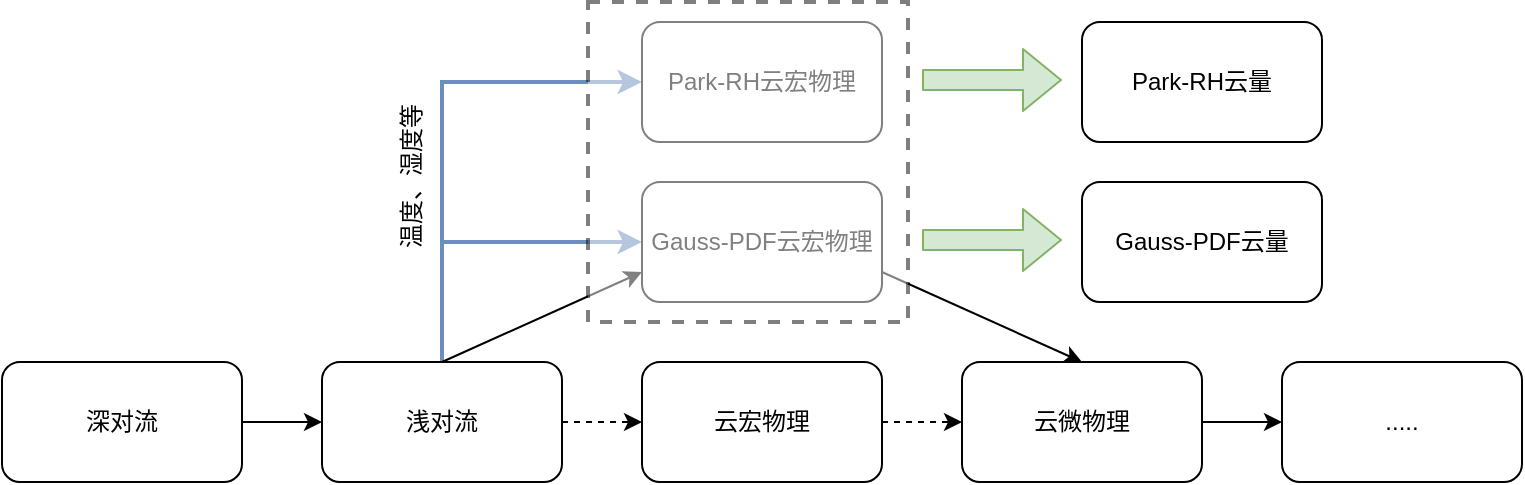 <mxfile version="10.6.7" type="github"><diagram id="OAbY4JHSTUtROWgU-uOo" name="第 1 页"><mxGraphModel dx="867" dy="544" grid="1" gridSize="10" guides="1" tooltips="1" connect="1" arrows="1" fold="1" page="1" pageScale="1" pageWidth="827" pageHeight="1169" math="0" shadow="0"><root><mxCell id="0"/><mxCell id="1" parent="0"/><mxCell id="mLZEezk5QagMU8lISDzj-3" value="" style="edgeStyle=orthogonalEdgeStyle;rounded=0;orthogonalLoop=1;jettySize=auto;html=1;" parent="1" source="mLZEezk5QagMU8lISDzj-1" target="mLZEezk5QagMU8lISDzj-2" edge="1"><mxGeometry relative="1" as="geometry"/></mxCell><mxCell id="mLZEezk5QagMU8lISDzj-1" value="深对流" style="rounded=1;whiteSpace=wrap;html=1;" parent="1" vertex="1"><mxGeometry x="40" y="270" width="120" height="60" as="geometry"/></mxCell><mxCell id="mLZEezk5QagMU8lISDzj-11" style="edgeStyle=orthogonalEdgeStyle;rounded=0;orthogonalLoop=1;jettySize=auto;html=1;exitX=0.5;exitY=0;exitDx=0;exitDy=0;entryX=0;entryY=0.5;entryDx=0;entryDy=0;fillColor=#dae8fc;strokeColor=#6c8ebf;strokeWidth=2;" parent="1" source="mLZEezk5QagMU8lISDzj-2" target="mLZEezk5QagMU8lISDzj-4" edge="1"><mxGeometry relative="1" as="geometry"/></mxCell><mxCell id="mLZEezk5QagMU8lISDzj-12" style="edgeStyle=orthogonalEdgeStyle;rounded=0;orthogonalLoop=1;jettySize=auto;html=1;exitX=0.5;exitY=0;exitDx=0;exitDy=0;entryX=0;entryY=0.5;entryDx=0;entryDy=0;fillColor=#dae8fc;strokeColor=#6c8ebf;strokeWidth=2;" parent="1" source="mLZEezk5QagMU8lISDzj-2" target="mLZEezk5QagMU8lISDzj-6" edge="1"><mxGeometry relative="1" as="geometry"><Array as="points"><mxPoint x="260" y="210"/></Array></mxGeometry></mxCell><mxCell id="mLZEezk5QagMU8lISDzj-22" style="edgeStyle=orthogonalEdgeStyle;rounded=0;orthogonalLoop=1;jettySize=auto;html=1;exitX=1;exitY=0.5;exitDx=0;exitDy=0;entryX=0;entryY=0.5;entryDx=0;entryDy=0;dashed=1;" parent="1" source="mLZEezk5QagMU8lISDzj-2" target="mLZEezk5QagMU8lISDzj-20" edge="1"><mxGeometry relative="1" as="geometry"/></mxCell><mxCell id="mLZEezk5QagMU8lISDzj-29" style="rounded=0;orthogonalLoop=1;jettySize=auto;html=1;exitX=0.5;exitY=0;exitDx=0;exitDy=0;entryX=0;entryY=0.75;entryDx=0;entryDy=0;" parent="1" source="mLZEezk5QagMU8lISDzj-2" target="mLZEezk5QagMU8lISDzj-6" edge="1"><mxGeometry relative="1" as="geometry"/></mxCell><mxCell id="mLZEezk5QagMU8lISDzj-2" value="浅对流" style="rounded=1;whiteSpace=wrap;html=1;" parent="1" vertex="1"><mxGeometry x="200" y="270" width="120" height="60" as="geometry"/></mxCell><mxCell id="mLZEezk5QagMU8lISDzj-4" value="Park-RH云宏物理" style="rounded=1;whiteSpace=wrap;html=1;" parent="1" vertex="1"><mxGeometry x="360" y="100" width="120" height="60" as="geometry"/></mxCell><mxCell id="mLZEezk5QagMU8lISDzj-16" value="Park-RH云量" style="rounded=1;whiteSpace=wrap;html=1;" parent="1" vertex="1"><mxGeometry x="580" y="100" width="120" height="60" as="geometry"/></mxCell><mxCell id="mLZEezk5QagMU8lISDzj-30" style="edgeStyle=none;rounded=0;orthogonalLoop=1;jettySize=auto;html=1;exitX=1;exitY=0.75;exitDx=0;exitDy=0;entryX=0.5;entryY=0;entryDx=0;entryDy=0;" parent="1" source="mLZEezk5QagMU8lISDzj-6" target="mLZEezk5QagMU8lISDzj-7" edge="1"><mxGeometry relative="1" as="geometry"/></mxCell><mxCell id="mLZEezk5QagMU8lISDzj-6" value="Gauss-PDF云宏物理" style="rounded=1;whiteSpace=wrap;html=1;" parent="1" vertex="1"><mxGeometry x="360" y="180" width="120" height="60" as="geometry"/></mxCell><mxCell id="mLZEezk5QagMU8lISDzj-18" value="Gauss-PDF云量" style="rounded=1;whiteSpace=wrap;html=1;" parent="1" vertex="1"><mxGeometry x="580" y="180" width="120" height="60" as="geometry"/></mxCell><mxCell id="mLZEezk5QagMU8lISDzj-24" style="edgeStyle=orthogonalEdgeStyle;rounded=0;orthogonalLoop=1;jettySize=auto;html=1;exitX=1;exitY=0.5;exitDx=0;exitDy=0;entryX=0;entryY=0.5;entryDx=0;entryDy=0;" parent="1" source="mLZEezk5QagMU8lISDzj-7" target="mLZEezk5QagMU8lISDzj-8" edge="1"><mxGeometry relative="1" as="geometry"/></mxCell><mxCell id="mLZEezk5QagMU8lISDzj-7" value="云微物理" style="rounded=1;whiteSpace=wrap;html=1;" parent="1" vertex="1"><mxGeometry x="520" y="270" width="120" height="60" as="geometry"/></mxCell><mxCell id="mLZEezk5QagMU8lISDzj-8" value="....." style="rounded=1;whiteSpace=wrap;html=1;" parent="1" vertex="1"><mxGeometry x="680" y="270" width="120" height="60" as="geometry"/></mxCell><mxCell id="mLZEezk5QagMU8lISDzj-13" value="温度、湿度等" style="text;html=1;resizable=0;points=[];autosize=1;align=left;verticalAlign=top;spacingTop=-4;rotation=-90;" parent="1" vertex="1"><mxGeometry x="200" y="160" width="90" height="20" as="geometry"/></mxCell><mxCell id="mLZEezk5QagMU8lISDzj-23" style="edgeStyle=orthogonalEdgeStyle;rounded=0;orthogonalLoop=1;jettySize=auto;html=1;exitX=1;exitY=0.5;exitDx=0;exitDy=0;entryX=0;entryY=0.5;entryDx=0;entryDy=0;dashed=1;" parent="1" source="mLZEezk5QagMU8lISDzj-20" target="mLZEezk5QagMU8lISDzj-7" edge="1"><mxGeometry relative="1" as="geometry"/></mxCell><mxCell id="mLZEezk5QagMU8lISDzj-20" value="云宏物理" style="rounded=1;whiteSpace=wrap;html=1;" parent="1" vertex="1"><mxGeometry x="360" y="270" width="120" height="60" as="geometry"/></mxCell><mxCell id="mLZEezk5QagMU8lISDzj-26" value="" style="shape=flexArrow;endArrow=classic;html=1;fillColor=#d5e8d4;strokeColor=#82b366;" parent="1" edge="1"><mxGeometry width="50" height="50" relative="1" as="geometry"><mxPoint x="500" y="129" as="sourcePoint"/><mxPoint x="570" y="129" as="targetPoint"/></mxGeometry></mxCell><mxCell id="mLZEezk5QagMU8lISDzj-27" value="" style="shape=flexArrow;endArrow=classic;html=1;fillColor=#d5e8d4;strokeColor=#82b366;" parent="1" edge="1"><mxGeometry width="50" height="50" relative="1" as="geometry"><mxPoint x="500" y="209" as="sourcePoint"/><mxPoint x="570" y="209" as="targetPoint"/></mxGeometry></mxCell><mxCell id="mLZEezk5QagMU8lISDzj-31" value="" style="whiteSpace=wrap;html=1;aspect=fixed;dashed=1;opacity=50;strokeWidth=2;" parent="1" vertex="1"><mxGeometry x="333" y="90" width="160" height="160" as="geometry"/></mxCell></root></mxGraphModel></diagram></mxfile>